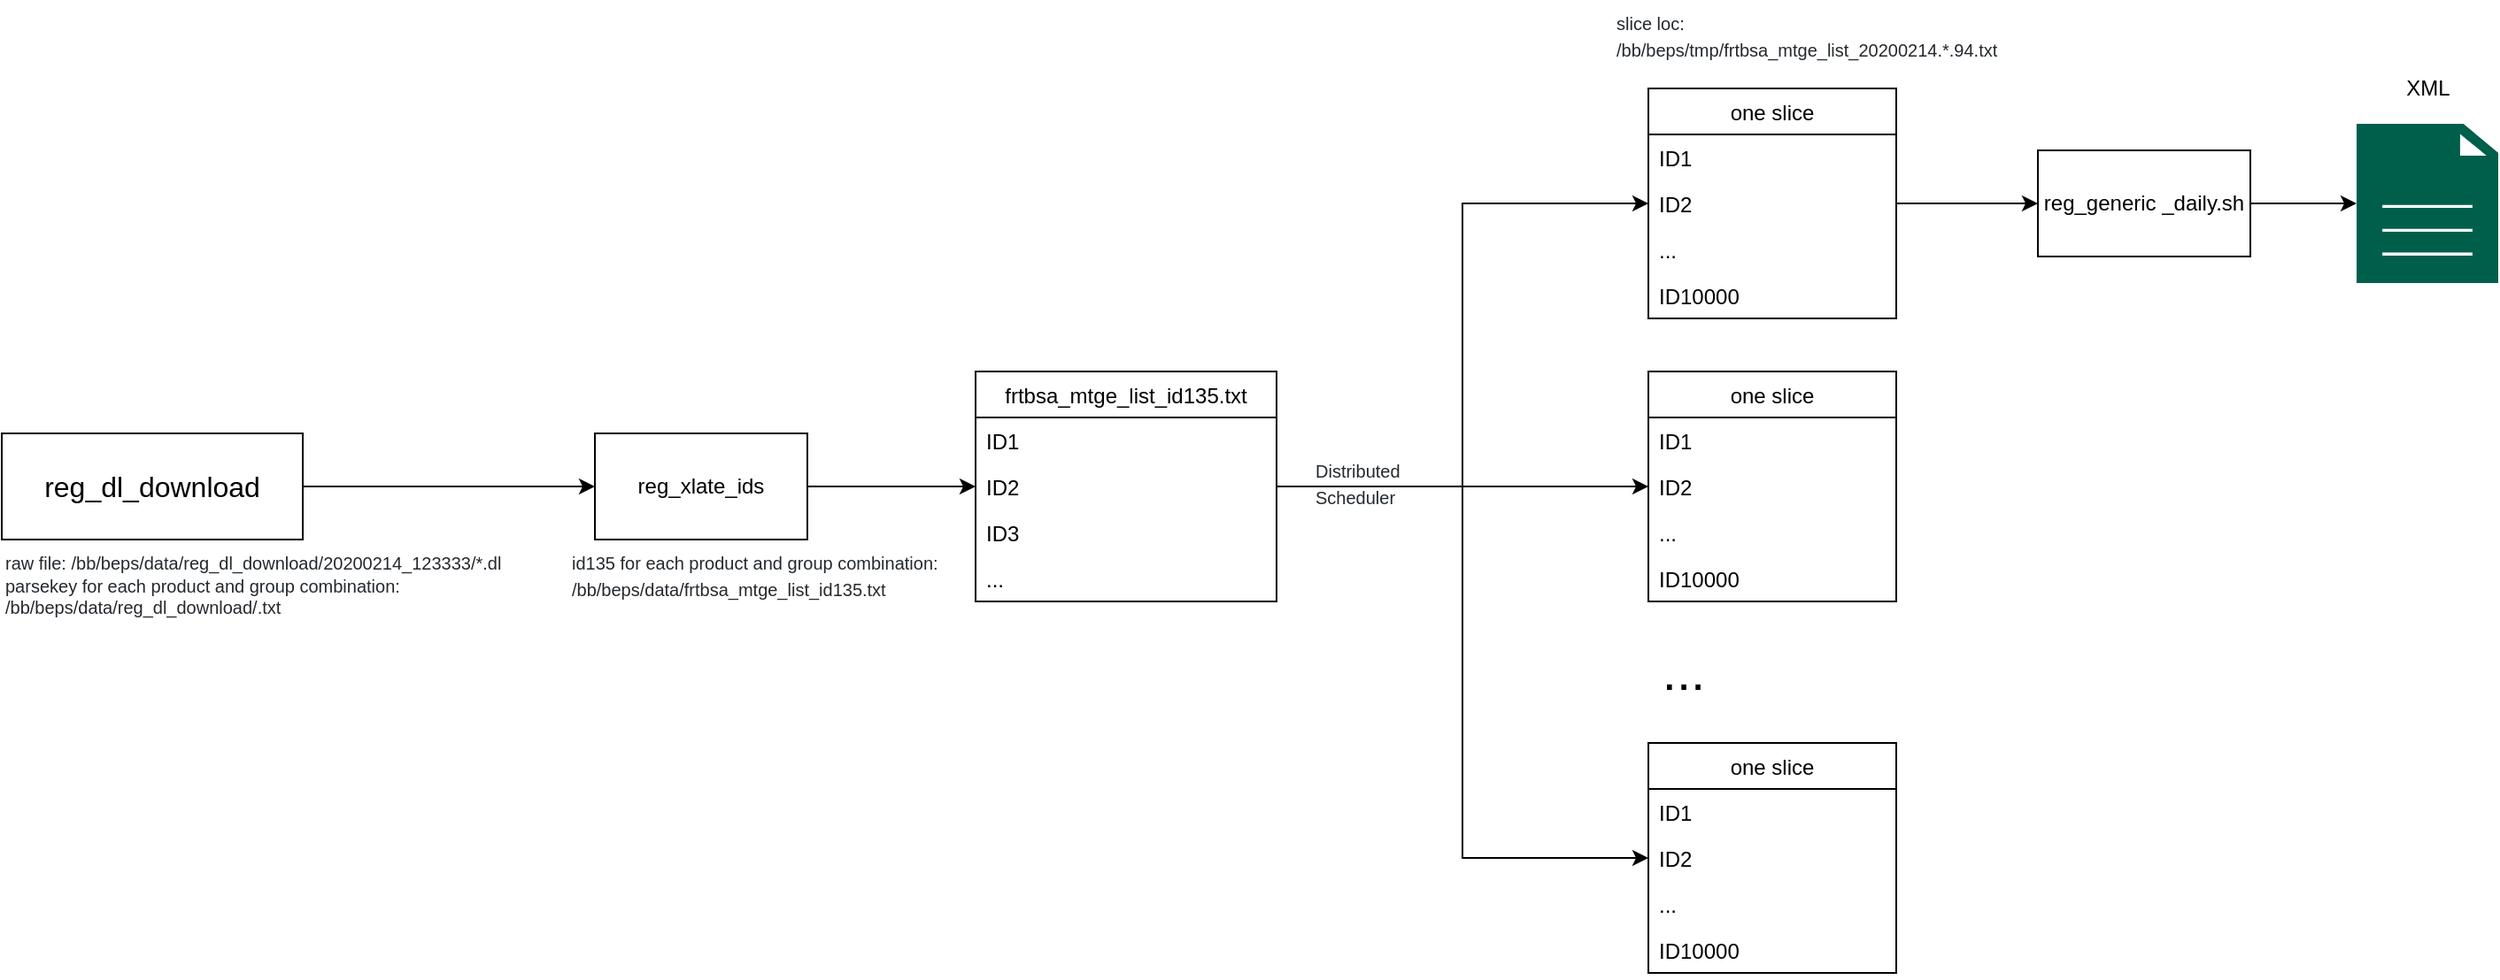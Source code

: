 <mxfile version="12.7.4" type="github">
  <diagram id="PJwpbGThgnPprq-mngd7" name="Page-1">
    <mxGraphModel dx="786" dy="1662" grid="1" gridSize="10" guides="1" tooltips="1" connect="1" arrows="1" fold="1" page="1" pageScale="1" pageWidth="850" pageHeight="1100" math="0" shadow="0">
      <root>
        <mxCell id="0" />
        <mxCell id="1" parent="0" />
        <mxCell id="jx61BcsnFLqENg5qiGcR-5" style="edgeStyle=orthogonalEdgeStyle;rounded=0;orthogonalLoop=1;jettySize=auto;html=1;exitX=1;exitY=0.5;exitDx=0;exitDy=0;entryX=0;entryY=0.5;entryDx=0;entryDy=0;" edge="1" parent="1" source="jx61BcsnFLqENg5qiGcR-1" target="jx61BcsnFLqENg5qiGcR-3">
          <mxGeometry relative="1" as="geometry" />
        </mxCell>
        <mxCell id="jx61BcsnFLqENg5qiGcR-1" value="&lt;font style=&quot;font-size: 16px&quot;&gt;reg_dl_download&lt;/font&gt;" style="rounded=0;whiteSpace=wrap;html=1;" vertex="1" parent="1">
          <mxGeometry x="90" y="170" width="170" height="60" as="geometry" />
        </mxCell>
        <mxCell id="jx61BcsnFLqENg5qiGcR-2" value="&lt;span style=&quot;color: rgb(36 , 41 , 46) ; background-color: rgb(255 , 255 , 255) ; font-size: 10px&quot;&gt;&lt;font style=&quot;font-size: 10px&quot;&gt;raw file: /bb/beps/data/reg_dl_download/20200214_123333/*.dl&lt;br&gt;&lt;div&gt;&lt;span style=&quot;box-sizing: border-box ; font-family: , &amp;#34;blinkmacsystemfont&amp;#34; , &amp;#34;segoe ui&amp;#34; , &amp;#34;helvetica&amp;#34; , &amp;#34;arial&amp;#34; , sans-serif , &amp;#34;apple color emoji&amp;#34; , &amp;#34;segoe ui emoji&amp;#34; , &amp;#34;segoe ui symbol&amp;#34;&quot;&gt;parsekey for each product and group combination: /bb/beps/data/reg_dl_download/&lt;/span&gt;&lt;span style=&quot;font-family: , &amp;#34;blinkmacsystemfont&amp;#34; , &amp;#34;segoe ui&amp;#34; , &amp;#34;helvetica&amp;#34; , &amp;#34;arial&amp;#34; , sans-serif , &amp;#34;apple color emoji&amp;#34; , &amp;#34;segoe ui emoji&amp;#34; , &amp;#34;segoe ui symbol&amp;#34;&quot;&gt;.txt&lt;/span&gt;&lt;/div&gt;&lt;/font&gt;&lt;/span&gt;" style="text;html=1;strokeColor=none;fillColor=none;align=left;verticalAlign=middle;whiteSpace=wrap;rounded=0;" vertex="1" parent="1">
          <mxGeometry x="90" y="230" width="290" height="50" as="geometry" />
        </mxCell>
        <mxCell id="jx61BcsnFLqENg5qiGcR-17" style="edgeStyle=orthogonalEdgeStyle;rounded=0;orthogonalLoop=1;jettySize=auto;html=1;exitX=1;exitY=0.5;exitDx=0;exitDy=0;entryX=0;entryY=0.5;entryDx=0;entryDy=0;" edge="1" parent="1" source="jx61BcsnFLqENg5qiGcR-3" target="jx61BcsnFLqENg5qiGcR-11">
          <mxGeometry relative="1" as="geometry" />
        </mxCell>
        <mxCell id="jx61BcsnFLqENg5qiGcR-3" value="reg_xlate_ids" style="rounded=0;whiteSpace=wrap;html=1;" vertex="1" parent="1">
          <mxGeometry x="425" y="170" width="120" height="60" as="geometry" />
        </mxCell>
        <mxCell id="jx61BcsnFLqENg5qiGcR-4" value="&lt;font color=&quot;#24292e&quot; size=&quot;1&quot;&gt;&lt;span style=&quot;background-color: rgb(255 , 255 , 255)&quot;&gt;id135 for each product and group combination:&amp;nbsp;&lt;br&gt;/bb/beps/data/frtbsa_mtge_list_id135.txt&lt;br&gt;&lt;/span&gt;&lt;/font&gt;" style="text;html=1;strokeColor=none;fillColor=none;align=left;verticalAlign=middle;whiteSpace=wrap;rounded=0;" vertex="1" parent="1">
          <mxGeometry x="410" y="230" width="230" height="40" as="geometry" />
        </mxCell>
        <mxCell id="jx61BcsnFLqENg5qiGcR-9" value="frtbsa_mtge_list_id135.txt" style="swimlane;fontStyle=0;childLayout=stackLayout;horizontal=1;startSize=26;fillColor=none;horizontalStack=0;resizeParent=1;resizeParentMax=0;resizeLast=0;collapsible=1;marginBottom=0;" vertex="1" parent="1">
          <mxGeometry x="640" y="135" width="170" height="130" as="geometry" />
        </mxCell>
        <mxCell id="jx61BcsnFLqENg5qiGcR-10" value="ID1" style="text;strokeColor=none;fillColor=none;align=left;verticalAlign=top;spacingLeft=4;spacingRight=4;overflow=hidden;rotatable=0;points=[[0,0.5],[1,0.5]];portConstraint=eastwest;" vertex="1" parent="jx61BcsnFLqENg5qiGcR-9">
          <mxGeometry y="26" width="170" height="26" as="geometry" />
        </mxCell>
        <mxCell id="jx61BcsnFLqENg5qiGcR-11" value="ID2" style="text;strokeColor=none;fillColor=none;align=left;verticalAlign=top;spacingLeft=4;spacingRight=4;overflow=hidden;rotatable=0;points=[[0,0.5],[1,0.5]];portConstraint=eastwest;" vertex="1" parent="jx61BcsnFLqENg5qiGcR-9">
          <mxGeometry y="52" width="170" height="26" as="geometry" />
        </mxCell>
        <mxCell id="jx61BcsnFLqENg5qiGcR-15" value="ID3" style="text;strokeColor=none;fillColor=none;align=left;verticalAlign=top;spacingLeft=4;spacingRight=4;overflow=hidden;rotatable=0;points=[[0,0.5],[1,0.5]];portConstraint=eastwest;" vertex="1" parent="jx61BcsnFLqENg5qiGcR-9">
          <mxGeometry y="78" width="170" height="26" as="geometry" />
        </mxCell>
        <mxCell id="jx61BcsnFLqENg5qiGcR-16" value="..." style="text;strokeColor=none;fillColor=none;align=left;verticalAlign=top;spacingLeft=4;spacingRight=4;overflow=hidden;rotatable=0;points=[[0,0.5],[1,0.5]];portConstraint=eastwest;" vertex="1" parent="jx61BcsnFLqENg5qiGcR-9">
          <mxGeometry y="104" width="170" height="26" as="geometry" />
        </mxCell>
        <mxCell id="jx61BcsnFLqENg5qiGcR-19" value="one slice" style="swimlane;fontStyle=0;childLayout=stackLayout;horizontal=1;startSize=26;fillColor=none;horizontalStack=0;resizeParent=1;resizeParentMax=0;resizeLast=0;collapsible=1;marginBottom=0;" vertex="1" parent="1">
          <mxGeometry x="1020" y="-25" width="140" height="130" as="geometry" />
        </mxCell>
        <mxCell id="jx61BcsnFLqENg5qiGcR-20" value="ID1" style="text;strokeColor=none;fillColor=none;align=left;verticalAlign=top;spacingLeft=4;spacingRight=4;overflow=hidden;rotatable=0;points=[[0,0.5],[1,0.5]];portConstraint=eastwest;" vertex="1" parent="jx61BcsnFLqENg5qiGcR-19">
          <mxGeometry y="26" width="140" height="26" as="geometry" />
        </mxCell>
        <mxCell id="jx61BcsnFLqENg5qiGcR-21" value="ID2" style="text;strokeColor=none;fillColor=none;align=left;verticalAlign=top;spacingLeft=4;spacingRight=4;overflow=hidden;rotatable=0;points=[[0,0.5],[1,0.5]];portConstraint=eastwest;" vertex="1" parent="jx61BcsnFLqENg5qiGcR-19">
          <mxGeometry y="52" width="140" height="26" as="geometry" />
        </mxCell>
        <mxCell id="jx61BcsnFLqENg5qiGcR-22" value="..." style="text;strokeColor=none;fillColor=none;align=left;verticalAlign=top;spacingLeft=4;spacingRight=4;overflow=hidden;rotatable=0;points=[[0,0.5],[1,0.5]];portConstraint=eastwest;" vertex="1" parent="jx61BcsnFLqENg5qiGcR-19">
          <mxGeometry y="78" width="140" height="26" as="geometry" />
        </mxCell>
        <mxCell id="jx61BcsnFLqENg5qiGcR-23" value="ID10000" style="text;strokeColor=none;fillColor=none;align=left;verticalAlign=top;spacingLeft=4;spacingRight=4;overflow=hidden;rotatable=0;points=[[0,0.5],[1,0.5]];portConstraint=eastwest;" vertex="1" parent="jx61BcsnFLqENg5qiGcR-19">
          <mxGeometry y="104" width="140" height="26" as="geometry" />
        </mxCell>
        <mxCell id="jx61BcsnFLqENg5qiGcR-25" value="one slice" style="swimlane;fontStyle=0;childLayout=stackLayout;horizontal=1;startSize=26;fillColor=none;horizontalStack=0;resizeParent=1;resizeParentMax=0;resizeLast=0;collapsible=1;marginBottom=0;" vertex="1" parent="1">
          <mxGeometry x="1020" y="135" width="140" height="130" as="geometry" />
        </mxCell>
        <mxCell id="jx61BcsnFLqENg5qiGcR-26" value="ID1" style="text;strokeColor=none;fillColor=none;align=left;verticalAlign=top;spacingLeft=4;spacingRight=4;overflow=hidden;rotatable=0;points=[[0,0.5],[1,0.5]];portConstraint=eastwest;" vertex="1" parent="jx61BcsnFLqENg5qiGcR-25">
          <mxGeometry y="26" width="140" height="26" as="geometry" />
        </mxCell>
        <mxCell id="jx61BcsnFLqENg5qiGcR-27" value="ID2" style="text;strokeColor=none;fillColor=none;align=left;verticalAlign=top;spacingLeft=4;spacingRight=4;overflow=hidden;rotatable=0;points=[[0,0.5],[1,0.5]];portConstraint=eastwest;" vertex="1" parent="jx61BcsnFLqENg5qiGcR-25">
          <mxGeometry y="52" width="140" height="26" as="geometry" />
        </mxCell>
        <mxCell id="jx61BcsnFLqENg5qiGcR-28" value="..." style="text;strokeColor=none;fillColor=none;align=left;verticalAlign=top;spacingLeft=4;spacingRight=4;overflow=hidden;rotatable=0;points=[[0,0.5],[1,0.5]];portConstraint=eastwest;" vertex="1" parent="jx61BcsnFLqENg5qiGcR-25">
          <mxGeometry y="78" width="140" height="26" as="geometry" />
        </mxCell>
        <mxCell id="jx61BcsnFLqENg5qiGcR-29" value="ID10000" style="text;strokeColor=none;fillColor=none;align=left;verticalAlign=top;spacingLeft=4;spacingRight=4;overflow=hidden;rotatable=0;points=[[0,0.5],[1,0.5]];portConstraint=eastwest;" vertex="1" parent="jx61BcsnFLqENg5qiGcR-25">
          <mxGeometry y="104" width="140" height="26" as="geometry" />
        </mxCell>
        <mxCell id="jx61BcsnFLqENg5qiGcR-30" value="&lt;font style=&quot;font-size: 29px&quot;&gt;...&lt;/font&gt;" style="text;html=1;strokeColor=none;fillColor=none;align=center;verticalAlign=middle;whiteSpace=wrap;rounded=0;" vertex="1" parent="1">
          <mxGeometry x="1020" y="295" width="40" height="20" as="geometry" />
        </mxCell>
        <mxCell id="jx61BcsnFLqENg5qiGcR-31" value="one slice" style="swimlane;fontStyle=0;childLayout=stackLayout;horizontal=1;startSize=26;fillColor=none;horizontalStack=0;resizeParent=1;resizeParentMax=0;resizeLast=0;collapsible=1;marginBottom=0;" vertex="1" parent="1">
          <mxGeometry x="1020" y="345" width="140" height="130" as="geometry" />
        </mxCell>
        <mxCell id="jx61BcsnFLqENg5qiGcR-32" value="ID1" style="text;strokeColor=none;fillColor=none;align=left;verticalAlign=top;spacingLeft=4;spacingRight=4;overflow=hidden;rotatable=0;points=[[0,0.5],[1,0.5]];portConstraint=eastwest;" vertex="1" parent="jx61BcsnFLqENg5qiGcR-31">
          <mxGeometry y="26" width="140" height="26" as="geometry" />
        </mxCell>
        <mxCell id="jx61BcsnFLqENg5qiGcR-33" value="ID2" style="text;strokeColor=none;fillColor=none;align=left;verticalAlign=top;spacingLeft=4;spacingRight=4;overflow=hidden;rotatable=0;points=[[0,0.5],[1,0.5]];portConstraint=eastwest;" vertex="1" parent="jx61BcsnFLqENg5qiGcR-31">
          <mxGeometry y="52" width="140" height="26" as="geometry" />
        </mxCell>
        <mxCell id="jx61BcsnFLqENg5qiGcR-34" value="..." style="text;strokeColor=none;fillColor=none;align=left;verticalAlign=top;spacingLeft=4;spacingRight=4;overflow=hidden;rotatable=0;points=[[0,0.5],[1,0.5]];portConstraint=eastwest;" vertex="1" parent="jx61BcsnFLqENg5qiGcR-31">
          <mxGeometry y="78" width="140" height="26" as="geometry" />
        </mxCell>
        <mxCell id="jx61BcsnFLqENg5qiGcR-35" value="ID10000" style="text;strokeColor=none;fillColor=none;align=left;verticalAlign=top;spacingLeft=4;spacingRight=4;overflow=hidden;rotatable=0;points=[[0,0.5],[1,0.5]];portConstraint=eastwest;" vertex="1" parent="jx61BcsnFLqENg5qiGcR-31">
          <mxGeometry y="104" width="140" height="26" as="geometry" />
        </mxCell>
        <mxCell id="jx61BcsnFLqENg5qiGcR-36" value="&lt;font color=&quot;#24292e&quot; size=&quot;1&quot;&gt;&lt;span style=&quot;background-color: rgb(255 , 255 , 255)&quot;&gt;slice loc: /bb/beps/tmp/frtbsa_mtge_list_20200214.*.94.txt&lt;br&gt;&lt;/span&gt;&lt;/font&gt;" style="text;html=1;strokeColor=none;fillColor=none;align=left;verticalAlign=middle;whiteSpace=wrap;rounded=0;" vertex="1" parent="1">
          <mxGeometry x="1000" y="-75" width="220" height="40" as="geometry" />
        </mxCell>
        <mxCell id="jx61BcsnFLqENg5qiGcR-40" value="&lt;font color=&quot;#24292e&quot; size=&quot;1&quot;&gt;&lt;span style=&quot;background-color: rgb(255 , 255 , 255)&quot;&gt;Distributed Scheduler&lt;br&gt;&lt;/span&gt;&lt;/font&gt;" style="text;html=1;strokeColor=none;fillColor=none;align=left;verticalAlign=middle;whiteSpace=wrap;rounded=0;" vertex="1" parent="1">
          <mxGeometry x="830" y="185" width="50" height="25" as="geometry" />
        </mxCell>
        <mxCell id="jx61BcsnFLqENg5qiGcR-47" style="edgeStyle=orthogonalEdgeStyle;rounded=0;orthogonalLoop=1;jettySize=auto;html=1;exitX=1;exitY=0.5;exitDx=0;exitDy=0;" edge="1" parent="1" source="jx61BcsnFLqENg5qiGcR-11" target="jx61BcsnFLqENg5qiGcR-27">
          <mxGeometry relative="1" as="geometry" />
        </mxCell>
        <mxCell id="jx61BcsnFLqENg5qiGcR-48" style="edgeStyle=orthogonalEdgeStyle;rounded=0;orthogonalLoop=1;jettySize=auto;html=1;exitX=1;exitY=0.5;exitDx=0;exitDy=0;entryX=0;entryY=0.5;entryDx=0;entryDy=0;" edge="1" parent="1" source="jx61BcsnFLqENg5qiGcR-11" target="jx61BcsnFLqENg5qiGcR-21">
          <mxGeometry relative="1" as="geometry" />
        </mxCell>
        <mxCell id="jx61BcsnFLqENg5qiGcR-49" style="edgeStyle=orthogonalEdgeStyle;rounded=0;orthogonalLoop=1;jettySize=auto;html=1;exitX=1;exitY=0.5;exitDx=0;exitDy=0;entryX=0;entryY=0.5;entryDx=0;entryDy=0;" edge="1" parent="1" source="jx61BcsnFLqENg5qiGcR-11" target="jx61BcsnFLqENg5qiGcR-33">
          <mxGeometry relative="1" as="geometry" />
        </mxCell>
        <mxCell id="jx61BcsnFLqENg5qiGcR-56" style="edgeStyle=orthogonalEdgeStyle;rounded=0;orthogonalLoop=1;jettySize=auto;html=1;exitX=1;exitY=0.5;exitDx=0;exitDy=0;" edge="1" parent="1" source="jx61BcsnFLqENg5qiGcR-50" target="jx61BcsnFLqENg5qiGcR-54">
          <mxGeometry relative="1" as="geometry" />
        </mxCell>
        <mxCell id="jx61BcsnFLqENg5qiGcR-50" value="reg_generic _daily.sh" style="rounded=0;whiteSpace=wrap;html=1;" vertex="1" parent="1">
          <mxGeometry x="1240" y="10" width="120" height="60" as="geometry" />
        </mxCell>
        <mxCell id="jx61BcsnFLqENg5qiGcR-51" style="edgeStyle=orthogonalEdgeStyle;rounded=0;orthogonalLoop=1;jettySize=auto;html=1;exitX=1;exitY=0.5;exitDx=0;exitDy=0;entryX=0;entryY=0.5;entryDx=0;entryDy=0;" edge="1" parent="1" source="jx61BcsnFLqENg5qiGcR-21" target="jx61BcsnFLqENg5qiGcR-50">
          <mxGeometry relative="1" as="geometry" />
        </mxCell>
        <mxCell id="jx61BcsnFLqENg5qiGcR-54" value="" style="pointerEvents=1;shadow=0;dashed=0;html=1;strokeColor=none;fillColor=#005F4B;labelPosition=center;verticalLabelPosition=bottom;verticalAlign=top;align=center;outlineConnect=0;shape=mxgraph.veeam2.file;" vertex="1" parent="1">
          <mxGeometry x="1420" y="-5" width="80" height="90" as="geometry" />
        </mxCell>
        <mxCell id="jx61BcsnFLqENg5qiGcR-55" value="XML" style="text;html=1;align=center;verticalAlign=middle;resizable=0;points=[];autosize=1;" vertex="1" parent="1">
          <mxGeometry x="1440" y="-35" width="40" height="20" as="geometry" />
        </mxCell>
      </root>
    </mxGraphModel>
  </diagram>
</mxfile>
